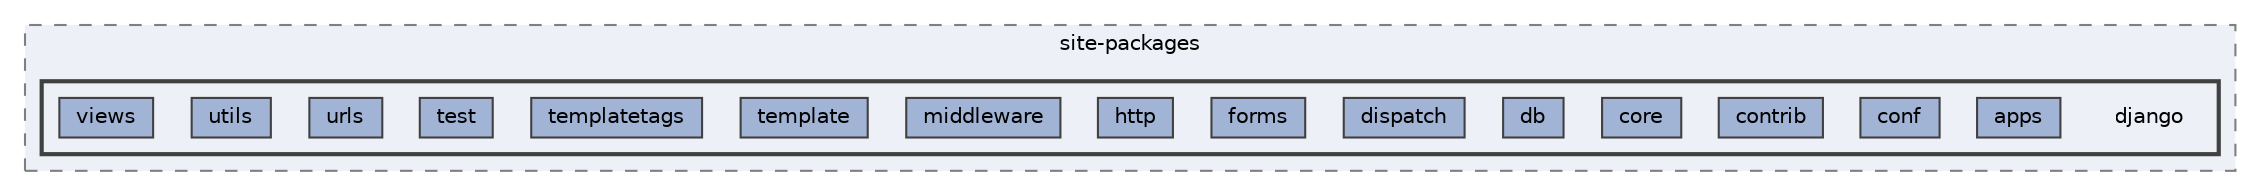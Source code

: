 digraph "C:/Users/LukeMabie/documents/Development/Password_Saver_Using_Django-master/venv/Lib/site-packages/django"
{
 // LATEX_PDF_SIZE
  bgcolor="transparent";
  edge [fontname=Helvetica,fontsize=10,labelfontname=Helvetica,labelfontsize=10];
  node [fontname=Helvetica,fontsize=10,shape=box,height=0.2,width=0.4];
  compound=true
  subgraph clusterdir_880bfa2d0d53b289c2c7691ccbc75f95 {
    graph [ bgcolor="#edf0f7", pencolor="grey50", label="site-packages", fontname=Helvetica,fontsize=10 style="filled,dashed", URL="dir_880bfa2d0d53b289c2c7691ccbc75f95.html",tooltip=""]
  subgraph clusterdir_fd6995093b1bd7e4f343e90421fa64e3 {
    graph [ bgcolor="#edf0f7", pencolor="grey25", label="", fontname=Helvetica,fontsize=10 style="filled,bold", URL="dir_fd6995093b1bd7e4f343e90421fa64e3.html",tooltip=""]
    dir_fd6995093b1bd7e4f343e90421fa64e3 [shape=plaintext, label="django"];
  dir_bbd012a00b2a8798d23b0f3671720b5c [label="apps", fillcolor="#a2b4d6", color="grey25", style="filled", URL="dir_bbd012a00b2a8798d23b0f3671720b5c.html",tooltip=""];
  dir_235e87a763c4964575124f11f2368f69 [label="conf", fillcolor="#a2b4d6", color="grey25", style="filled", URL="dir_235e87a763c4964575124f11f2368f69.html",tooltip=""];
  dir_3744c791f189b3312b781cb062a24638 [label="contrib", fillcolor="#a2b4d6", color="grey25", style="filled", URL="dir_3744c791f189b3312b781cb062a24638.html",tooltip=""];
  dir_0da3febc3e5a89c4a2c38ea720ac07f4 [label="core", fillcolor="#a2b4d6", color="grey25", style="filled", URL="dir_0da3febc3e5a89c4a2c38ea720ac07f4.html",tooltip=""];
  dir_dc546c791a0a8197e716da3346cfdf31 [label="db", fillcolor="#a2b4d6", color="grey25", style="filled", URL="dir_dc546c791a0a8197e716da3346cfdf31.html",tooltip=""];
  dir_98c78604cb9bad2947bc29c0fb9635d9 [label="dispatch", fillcolor="#a2b4d6", color="grey25", style="filled", URL="dir_98c78604cb9bad2947bc29c0fb9635d9.html",tooltip=""];
  dir_9313f1e7287328a10ef48676bc33ab03 [label="forms", fillcolor="#a2b4d6", color="grey25", style="filled", URL="dir_9313f1e7287328a10ef48676bc33ab03.html",tooltip=""];
  dir_578a563c392109488f67b91a522b0118 [label="http", fillcolor="#a2b4d6", color="grey25", style="filled", URL="dir_578a563c392109488f67b91a522b0118.html",tooltip=""];
  dir_7af49c7c730bc30f6c02ecc0a9445341 [label="middleware", fillcolor="#a2b4d6", color="grey25", style="filled", URL="dir_7af49c7c730bc30f6c02ecc0a9445341.html",tooltip=""];
  dir_e0e0aab43a8ec1a19efaf837023f7297 [label="template", fillcolor="#a2b4d6", color="grey25", style="filled", URL="dir_e0e0aab43a8ec1a19efaf837023f7297.html",tooltip=""];
  dir_8454ea20d600be01f74bc1002b830099 [label="templatetags", fillcolor="#a2b4d6", color="grey25", style="filled", URL="dir_8454ea20d600be01f74bc1002b830099.html",tooltip=""];
  dir_cbf77d587d3d77cf16ff4d9ca1ad4097 [label="test", fillcolor="#a2b4d6", color="grey25", style="filled", URL="dir_cbf77d587d3d77cf16ff4d9ca1ad4097.html",tooltip=""];
  dir_94431752d73e73596b84c828a3495f50 [label="urls", fillcolor="#a2b4d6", color="grey25", style="filled", URL="dir_94431752d73e73596b84c828a3495f50.html",tooltip=""];
  dir_3909cf11559074f1b504bac5e326164b [label="utils", fillcolor="#a2b4d6", color="grey25", style="filled", URL="dir_3909cf11559074f1b504bac5e326164b.html",tooltip=""];
  dir_9f353d59bc9dee2f69cc3ceeccafc43d [label="views", fillcolor="#a2b4d6", color="grey25", style="filled", URL="dir_9f353d59bc9dee2f69cc3ceeccafc43d.html",tooltip=""];
  }
  }
}
